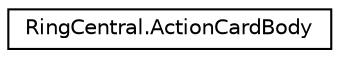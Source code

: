 digraph "Graphical Class Hierarchy"
{
 // LATEX_PDF_SIZE
  edge [fontname="Helvetica",fontsize="10",labelfontname="Helvetica",labelfontsize="10"];
  node [fontname="Helvetica",fontsize="10",shape=record];
  rankdir="LR";
  Node0 [label="RingCentral.ActionCardBody",height=0.2,width=0.4,color="black", fillcolor="white", style="filled",URL="$classRingCentral_1_1ActionCardBody.html",tooltip=" "];
}
